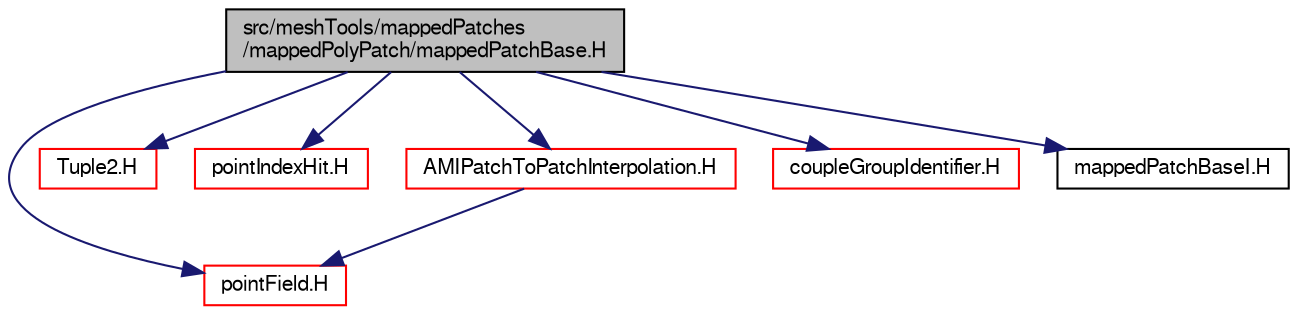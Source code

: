 digraph "src/meshTools/mappedPatches/mappedPolyPatch/mappedPatchBase.H"
{
  bgcolor="transparent";
  edge [fontname="FreeSans",fontsize="10",labelfontname="FreeSans",labelfontsize="10"];
  node [fontname="FreeSans",fontsize="10",shape=record];
  Node0 [label="src/meshTools/mappedPatches\l/mappedPolyPatch/mappedPatchBase.H",height=0.2,width=0.4,color="black", fillcolor="grey75", style="filled", fontcolor="black"];
  Node0 -> Node1 [color="midnightblue",fontsize="10",style="solid",fontname="FreeSans"];
  Node1 [label="pointField.H",height=0.2,width=0.4,color="red",URL="$a12062.html"];
  Node0 -> Node107 [color="midnightblue",fontsize="10",style="solid",fontname="FreeSans"];
  Node107 [label="Tuple2.H",height=0.2,width=0.4,color="red",URL="$a12791.html"];
  Node0 -> Node113 [color="midnightblue",fontsize="10",style="solid",fontname="FreeSans"];
  Node113 [label="pointIndexHit.H",height=0.2,width=0.4,color="red",URL="$a12041.html"];
  Node0 -> Node115 [color="midnightblue",fontsize="10",style="solid",fontname="FreeSans"];
  Node115 [label="AMIPatchToPatchInterpolation.H",height=0.2,width=0.4,color="red",URL="$a07292.html"];
  Node115 -> Node1 [color="midnightblue",fontsize="10",style="solid",fontname="FreeSans"];
  Node0 -> Node192 [color="midnightblue",fontsize="10",style="solid",fontname="FreeSans"];
  Node192 [label="coupleGroupIdentifier.H",height=0.2,width=0.4,color="red",URL="$a11132.html"];
  Node0 -> Node194 [color="midnightblue",fontsize="10",style="solid",fontname="FreeSans"];
  Node194 [label="mappedPatchBaseI.H",height=0.2,width=0.4,color="black",URL="$a07598.html"];
}
